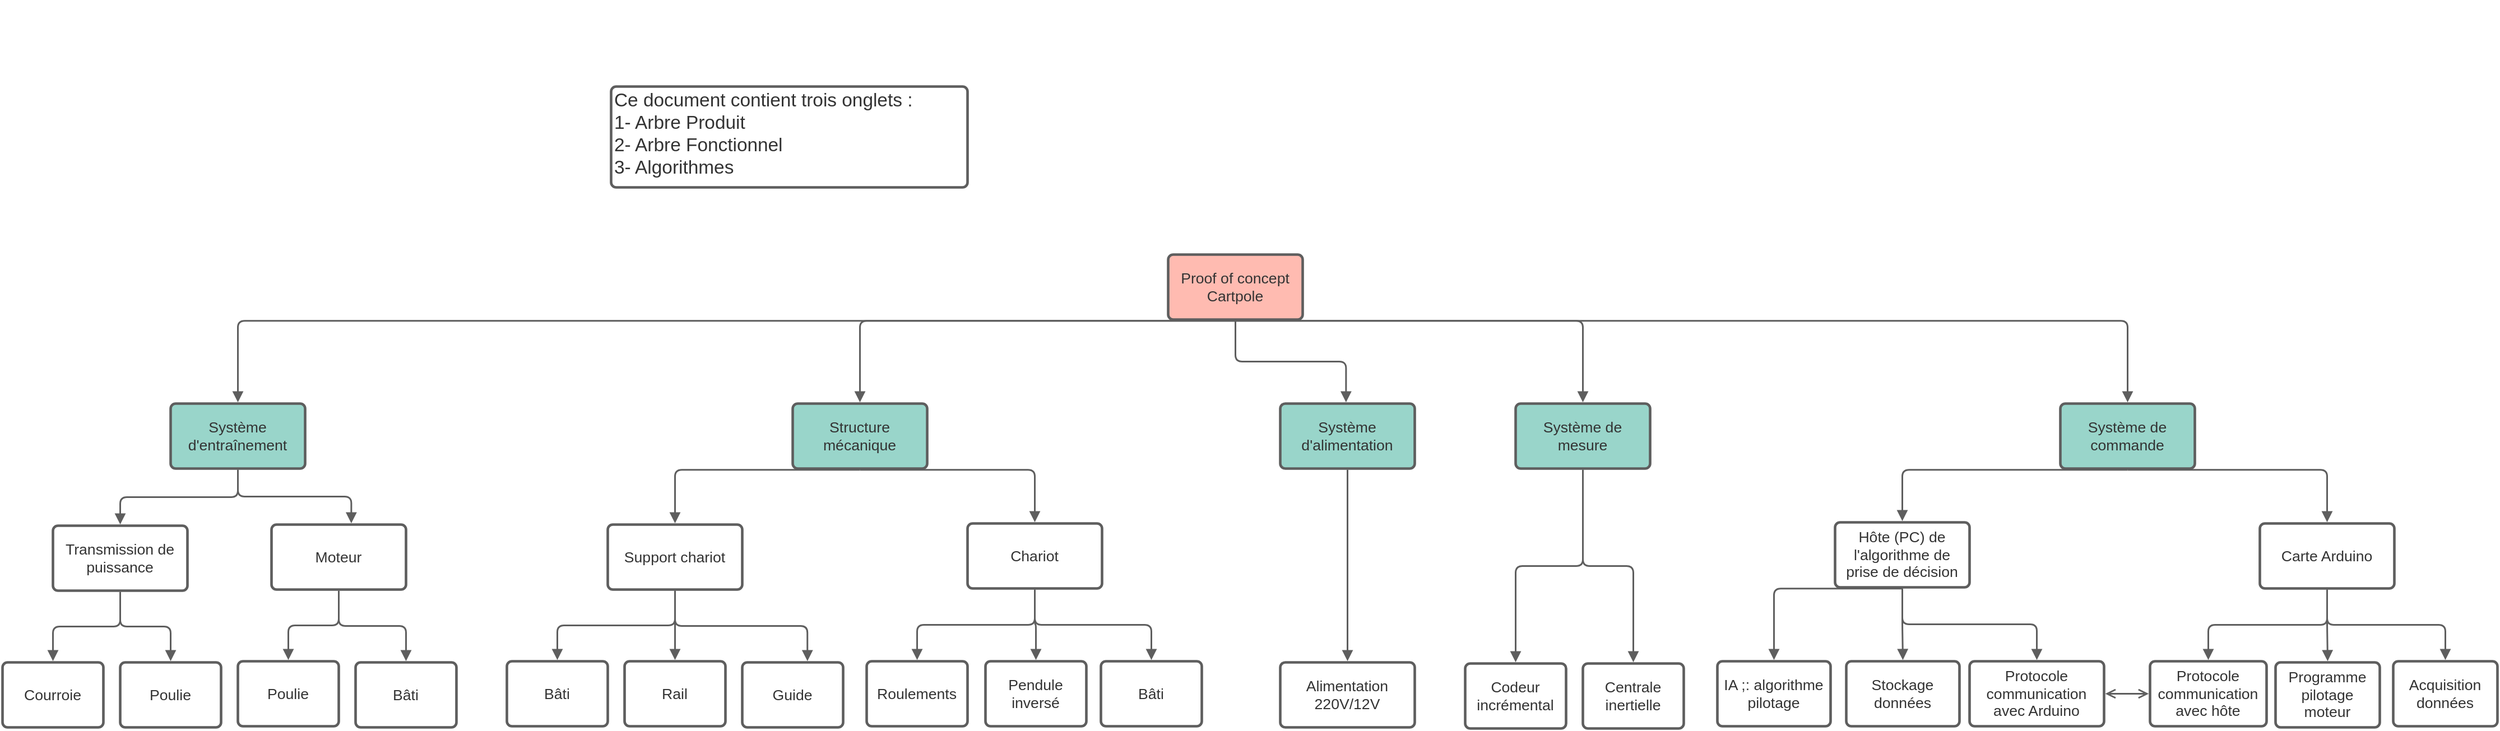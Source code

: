 <mxfile version="22.1.3" type="github">
  <diagram name="Page-1" id="7BLjGXBUdyliq4MovSSP">
    <mxGraphModel dx="3088" dy="1876" grid="1" gridSize="10" guides="1" tooltips="1" connect="1" arrows="1" fold="1" page="1" pageScale="1" pageWidth="827" pageHeight="1169" math="0" shadow="0">
      <root>
        <mxCell id="0" />
        <mxCell id="1" parent="0" />
        <mxCell id="Qnj_m2soqiK7JDTWOIYO-1" value="Proof of concept Cartpole" style="html=1;overflow=block;blockSpacing=1;whiteSpace=wrap;fontSize=13.3;fontColor=#333333;spacing=9;strokeColor=#5e5e5e;strokeOpacity=100;fillOpacity=100;rounded=1;absoluteArcSize=1;arcSize=9;fillColor=#ffbbb1;strokeWidth=2.3;lucidId=SEmLyAKFS_PP;" vertex="1" parent="1">
          <mxGeometry x="-40" y="-28" width="120" height="58" as="geometry" />
        </mxCell>
        <mxCell id="Qnj_m2soqiK7JDTWOIYO-2" value="Structure mécanique" style="html=1;overflow=block;blockSpacing=1;whiteSpace=wrap;fontSize=13.3;fontColor=#333333;spacing=3.8;strokeColor=#5e5e5e;strokeOpacity=100;fillOpacity=100;rounded=1;absoluteArcSize=1;arcSize=9;fillColor=#99d5ca;strokeWidth=2.3;lucidId=CJmLtB2PiDfL;" vertex="1" parent="1">
          <mxGeometry x="-375" y="105" width="120" height="58" as="geometry" />
        </mxCell>
        <mxCell id="Qnj_m2soqiK7JDTWOIYO-3" value="Système de commande " style="html=1;overflow=block;blockSpacing=1;whiteSpace=wrap;fontSize=13.3;fontColor=#333333;spacing=3.8;strokeColor=#5e5e5e;strokeOpacity=100;fillOpacity=100;rounded=1;absoluteArcSize=1;arcSize=9;fillColor=#99d5ca;strokeWidth=2.3;lucidId=jKmLDqzKja1R;" vertex="1" parent="1">
          <mxGeometry x="756" y="105" width="120" height="58" as="geometry" />
        </mxCell>
        <mxCell id="Qnj_m2soqiK7JDTWOIYO-4" value="" style="html=1;jettySize=18;whiteSpace=wrap;fontSize=13;strokeColor=#5E5E5E;strokeWidth=1.5;rounded=1;arcSize=12;edgeStyle=orthogonalEdgeStyle;startArrow=none;endArrow=block;endFill=1;exitX=0.5;exitY=1.019;exitPerimeter=0;entryX=0.5;entryY=-0.019;entryPerimeter=0;lucidId=IKmLIAErpQV_;" edge="1" parent="1" source="Qnj_m2soqiK7JDTWOIYO-2" target="Qnj_m2soqiK7JDTWOIYO-5">
          <mxGeometry width="100" height="100" relative="1" as="geometry">
            <Array as="points" />
          </mxGeometry>
        </mxCell>
        <mxCell id="Qnj_m2soqiK7JDTWOIYO-5" value="Support chariot" style="html=1;overflow=block;blockSpacing=1;whiteSpace=wrap;fontSize=13.3;fontColor=#333333;spacing=3.8;strokeColor=#5e5e5e;strokeOpacity=100;rounded=1;absoluteArcSize=1;arcSize=9;strokeWidth=2.3;lucidId=GLmLsE5H04yd;" vertex="1" parent="1">
          <mxGeometry x="-540" y="213" width="120" height="58" as="geometry" />
        </mxCell>
        <mxCell id="Qnj_m2soqiK7JDTWOIYO-6" value="" style="html=1;jettySize=18;whiteSpace=wrap;fontSize=13;strokeColor=#5E5E5E;strokeWidth=1.5;rounded=1;arcSize=12;edgeStyle=orthogonalEdgeStyle;startArrow=none;endArrow=block;endFill=1;exitX=0.5;exitY=1.019;exitPerimeter=0;entryX=0.5;entryY=-0.019;entryPerimeter=0;lucidId=NVmLcWgQb0oi;" edge="1" parent="1" source="Qnj_m2soqiK7JDTWOIYO-1" target="Qnj_m2soqiK7JDTWOIYO-7">
          <mxGeometry width="100" height="100" relative="1" as="geometry">
            <Array as="points" />
          </mxGeometry>
        </mxCell>
        <mxCell id="Qnj_m2soqiK7JDTWOIYO-7" value="Système de mesure" style="html=1;overflow=block;blockSpacing=1;whiteSpace=wrap;fontSize=13.3;fontColor=#333333;spacing=3.8;strokeColor=#5e5e5e;strokeOpacity=100;fillOpacity=100;rounded=1;absoluteArcSize=1;arcSize=9;fillColor=#99d5ca;strokeWidth=2.3;lucidId=1VmLZTugK-QK;" vertex="1" parent="1">
          <mxGeometry x="270" y="105" width="120" height="58" as="geometry" />
        </mxCell>
        <mxCell id="Qnj_m2soqiK7JDTWOIYO-8" value="" style="html=1;jettySize=18;whiteSpace=wrap;fontSize=13;strokeColor=#5E5E5E;strokeWidth=1.5;rounded=1;arcSize=12;edgeStyle=orthogonalEdgeStyle;startArrow=none;endArrow=block;endFill=1;exitX=0.5;exitY=1.019;exitPerimeter=0;entryX=0.5;entryY=-0.019;entryPerimeter=0;lucidId=dZmLgpXvTfW3;" edge="1" parent="1" source="Qnj_m2soqiK7JDTWOIYO-5" target="Qnj_m2soqiK7JDTWOIYO-9">
          <mxGeometry width="100" height="100" relative="1" as="geometry">
            <Array as="points" />
          </mxGeometry>
        </mxCell>
        <mxCell id="Qnj_m2soqiK7JDTWOIYO-9" value="Bâti" style="html=1;overflow=block;blockSpacing=1;whiteSpace=wrap;fontSize=13.3;fontColor=#333333;spacing=3.8;strokeColor=#5e5e5e;strokeOpacity=100;rounded=1;absoluteArcSize=1;arcSize=9;strokeWidth=2.3;lucidId=sZmLKDTEv1Ql;" vertex="1" parent="1">
          <mxGeometry x="-630" y="335" width="90" height="58" as="geometry" />
        </mxCell>
        <mxCell id="Qnj_m2soqiK7JDTWOIYO-10" value="" style="html=1;jettySize=18;whiteSpace=wrap;fontSize=13;strokeColor=#5E5E5E;strokeWidth=1.5;rounded=1;arcSize=12;edgeStyle=orthogonalEdgeStyle;startArrow=none;endArrow=block;endFill=1;exitX=0.5;exitY=1.019;exitPerimeter=0;entryX=0.5;entryY=-0.019;entryPerimeter=0;lucidId=02mL3pdMR~Qv;" edge="1" parent="1" source="Qnj_m2soqiK7JDTWOIYO-5" target="Qnj_m2soqiK7JDTWOIYO-11">
          <mxGeometry width="100" height="100" relative="1" as="geometry">
            <Array as="points" />
          </mxGeometry>
        </mxCell>
        <mxCell id="Qnj_m2soqiK7JDTWOIYO-11" value="Rail" style="html=1;overflow=block;blockSpacing=1;whiteSpace=wrap;fontSize=13.3;fontColor=#333333;spacing=3.8;strokeColor=#5e5e5e;strokeOpacity=100;rounded=1;absoluteArcSize=1;arcSize=9;strokeWidth=2.3;lucidId=32mLXKA_6xDa;" vertex="1" parent="1">
          <mxGeometry x="-525" y="335" width="90" height="58" as="geometry" />
        </mxCell>
        <mxCell id="Qnj_m2soqiK7JDTWOIYO-12" value="Chariot" style="html=1;overflow=block;blockSpacing=1;whiteSpace=wrap;fontSize=13.3;fontColor=#333333;spacing=3.8;strokeColor=#5e5e5e;strokeOpacity=100;rounded=1;absoluteArcSize=1;arcSize=9;strokeWidth=2.3;lucidId=95mLVGMSVDnb;" vertex="1" parent="1">
          <mxGeometry x="-219" y="212" width="120" height="58" as="geometry" />
        </mxCell>
        <mxCell id="Qnj_m2soqiK7JDTWOIYO-13" value="" style="html=1;jettySize=18;whiteSpace=wrap;fontSize=13;strokeColor=#5E5E5E;strokeWidth=1.5;rounded=1;arcSize=12;edgeStyle=orthogonalEdgeStyle;startArrow=none;endArrow=block;endFill=1;exitX=0.5;exitY=1.019;exitPerimeter=0;entryX=0.5;entryY=-0.019;entryPerimeter=0;lucidId=C6mLfmtAfFzF;" edge="1" parent="1" source="Qnj_m2soqiK7JDTWOIYO-2" target="Qnj_m2soqiK7JDTWOIYO-12">
          <mxGeometry width="100" height="100" relative="1" as="geometry">
            <Array as="points" />
          </mxGeometry>
        </mxCell>
        <mxCell id="Qnj_m2soqiK7JDTWOIYO-14" value="Pendule&#xa;inversé" style="html=1;overflow=block;blockSpacing=1;whiteSpace=wrap;fontSize=13.3;fontColor=#333333;spacing=3.8;strokeColor=#5e5e5e;strokeOpacity=100;rounded=1;absoluteArcSize=1;arcSize=9;strokeWidth=2.3;lucidId=y9mL8eVfesay;" vertex="1" parent="1">
          <mxGeometry x="-203" y="335" width="90" height="58" as="geometry" />
        </mxCell>
        <mxCell id="Qnj_m2soqiK7JDTWOIYO-15" value="Roulements" style="html=1;overflow=block;blockSpacing=1;whiteSpace=wrap;fontSize=13.3;fontColor=#333333;spacing=3.8;strokeColor=#5e5e5e;strokeOpacity=100;rounded=1;absoluteArcSize=1;arcSize=9;strokeWidth=2.3;lucidId=._mLiXmW~b3E;" vertex="1" parent="1">
          <mxGeometry x="-309" y="335" width="90" height="58" as="geometry" />
        </mxCell>
        <mxCell id="Qnj_m2soqiK7JDTWOIYO-16" value="" style="html=1;jettySize=18;whiteSpace=wrap;fontSize=13;strokeColor=#5E5E5E;strokeWidth=1.5;rounded=1;arcSize=12;edgeStyle=orthogonalEdgeStyle;startArrow=none;endArrow=block;endFill=1;exitX=0.5;exitY=1.019;exitPerimeter=0;entryX=0.5;entryY=-0.019;entryPerimeter=0;lucidId=8bnLVB2HmmVz;" edge="1" parent="1" source="Qnj_m2soqiK7JDTWOIYO-12" target="Qnj_m2soqiK7JDTWOIYO-14">
          <mxGeometry width="100" height="100" relative="1" as="geometry">
            <Array as="points" />
          </mxGeometry>
        </mxCell>
        <mxCell id="Qnj_m2soqiK7JDTWOIYO-17" value="" style="html=1;jettySize=18;whiteSpace=wrap;fontSize=13;strokeColor=#5E5E5E;strokeWidth=1.5;rounded=1;arcSize=12;edgeStyle=orthogonalEdgeStyle;startArrow=none;endArrow=block;endFill=1;exitX=0.5;exitY=1.019;exitPerimeter=0;entryX=0.5;entryY=-0.019;entryPerimeter=0;lucidId=fdnLkUbWMK8e;" edge="1" parent="1" source="Qnj_m2soqiK7JDTWOIYO-12" target="Qnj_m2soqiK7JDTWOIYO-15">
          <mxGeometry width="100" height="100" relative="1" as="geometry">
            <Array as="points" />
          </mxGeometry>
        </mxCell>
        <mxCell id="Qnj_m2soqiK7JDTWOIYO-18" value="Système d&#39;alimentation" style="html=1;overflow=block;blockSpacing=1;whiteSpace=wrap;fontSize=13.3;fontColor=#333333;spacing=3.8;strokeColor=#5e5e5e;strokeOpacity=100;fillOpacity=100;rounded=1;absoluteArcSize=1;arcSize=9;fillColor=#99d5ca;strokeWidth=2.3;lucidId=JfnLsmTILN3E;" vertex="1" parent="1">
          <mxGeometry x="60" y="105" width="120" height="58" as="geometry" />
        </mxCell>
        <mxCell id="Qnj_m2soqiK7JDTWOIYO-19" value="Alimentation 220V/12V" style="html=1;overflow=block;blockSpacing=1;whiteSpace=wrap;fontSize=13.3;fontColor=#333333;spacing=3.8;strokeColor=#5e5e5e;strokeOpacity=100;rounded=1;absoluteArcSize=1;arcSize=9;strokeWidth=2.3;lucidId=TpnL15KTdSQ6;" vertex="1" parent="1">
          <mxGeometry x="60" y="336" width="120" height="58" as="geometry" />
        </mxCell>
        <mxCell id="Qnj_m2soqiK7JDTWOIYO-20" value="" style="html=1;jettySize=18;whiteSpace=wrap;fontSize=13;strokeColor=#5E5E5E;strokeWidth=1.5;rounded=1;arcSize=12;edgeStyle=orthogonalEdgeStyle;startArrow=none;endArrow=block;endFill=1;exitX=0.5;exitY=1.019;exitPerimeter=0;entryX=0.5;entryY=-0.019;entryPerimeter=0;lucidId=fqnL482GcBRr;" edge="1" parent="1" source="Qnj_m2soqiK7JDTWOIYO-18" target="Qnj_m2soqiK7JDTWOIYO-19">
          <mxGeometry width="100" height="100" relative="1" as="geometry">
            <Array as="points" />
          </mxGeometry>
        </mxCell>
        <mxCell id="Qnj_m2soqiK7JDTWOIYO-21" value="Codeur incrémental" style="html=1;overflow=block;blockSpacing=1;whiteSpace=wrap;fontSize=13.3;fontColor=#333333;spacing=3.8;strokeColor=#5e5e5e;strokeOpacity=100;rounded=1;absoluteArcSize=1;arcSize=9;strokeWidth=2.3;lucidId=ztnLnc.RVtSN;" vertex="1" parent="1">
          <mxGeometry x="225" y="337" width="90" height="58" as="geometry" />
        </mxCell>
        <mxCell id="Qnj_m2soqiK7JDTWOIYO-22" value="Centrale &#xa;inertielle" style="html=1;overflow=block;blockSpacing=1;whiteSpace=wrap;fontSize=13.3;fontColor=#333333;spacing=3.8;strokeColor=#5e5e5e;strokeOpacity=100;rounded=1;absoluteArcSize=1;arcSize=9;strokeWidth=2.3;lucidId=QwnLIi_5VdoO;" vertex="1" parent="1">
          <mxGeometry x="330" y="337" width="90" height="58" as="geometry" />
        </mxCell>
        <mxCell id="Qnj_m2soqiK7JDTWOIYO-23" value="" style="html=1;jettySize=18;whiteSpace=wrap;fontSize=13;strokeColor=#5E5E5E;strokeWidth=1.5;rounded=1;arcSize=12;edgeStyle=orthogonalEdgeStyle;startArrow=none;endArrow=block;endFill=1;exitX=0.5;exitY=1.019;exitPerimeter=0;entryX=0.5;entryY=-0.019;entryPerimeter=0;lucidId=5OnLFq-rZeIu;" edge="1" parent="1" source="Qnj_m2soqiK7JDTWOIYO-3" target="Qnj_m2soqiK7JDTWOIYO-24">
          <mxGeometry width="100" height="100" relative="1" as="geometry">
            <Array as="points" />
          </mxGeometry>
        </mxCell>
        <mxCell id="Qnj_m2soqiK7JDTWOIYO-24" value="Hôte (PC) de l&#39;algorithme de prise de décision" style="html=1;overflow=block;blockSpacing=1;whiteSpace=wrap;fontSize=13.3;fontColor=#333333;spacing=3.8;strokeColor=#5e5e5e;strokeOpacity=100;rounded=1;absoluteArcSize=1;arcSize=9;strokeWidth=2.3;lucidId=8OnLAFoK_3RJ;" vertex="1" parent="1">
          <mxGeometry x="555" y="211" width="120" height="58" as="geometry" />
        </mxCell>
        <mxCell id="Qnj_m2soqiK7JDTWOIYO-25" value="" style="html=1;jettySize=18;whiteSpace=wrap;fontSize=13;strokeColor=#5E5E5E;strokeWidth=1.5;rounded=1;arcSize=12;edgeStyle=orthogonalEdgeStyle;startArrow=none;endArrow=block;endFill=1;exitX=0.5;exitY=1.019;exitPerimeter=0;entryX=0.5;entryY=-0.019;entryPerimeter=0;lucidId=pPnLKWiweVVf;" edge="1" parent="1" source="Qnj_m2soqiK7JDTWOIYO-24" target="Qnj_m2soqiK7JDTWOIYO-27">
          <mxGeometry width="100" height="100" relative="1" as="geometry">
            <Array as="points" />
          </mxGeometry>
        </mxCell>
        <mxCell id="Qnj_m2soqiK7JDTWOIYO-26" value="Carte Arduino" style="html=1;overflow=block;blockSpacing=1;whiteSpace=wrap;fontSize=13.3;fontColor=#333333;spacing=3.8;strokeColor=#5e5e5e;strokeOpacity=100;rounded=1;absoluteArcSize=1;arcSize=9;strokeWidth=2.3;lucidId=DOrNWO2Gugbq;" vertex="1" parent="1">
          <mxGeometry x="934" y="212" width="120" height="58" as="geometry" />
        </mxCell>
        <mxCell id="Qnj_m2soqiK7JDTWOIYO-27" value="IA ;: algorithme&#xa;pilotage" style="html=1;overflow=block;blockSpacing=1;whiteSpace=wrap;fontSize=13.3;fontColor=#333333;spacing=3.8;strokeColor=#5e5e5e;strokeOpacity=100;rounded=1;absoluteArcSize=1;arcSize=9;strokeWidth=2.3;lucidId=LOrNgxDJ_Wo4;" vertex="1" parent="1">
          <mxGeometry x="450" y="335" width="101" height="58" as="geometry" />
        </mxCell>
        <mxCell id="Qnj_m2soqiK7JDTWOIYO-28" value="" style="html=1;jettySize=18;whiteSpace=wrap;fontSize=13;strokeColor=#5E5E5E;strokeWidth=1.5;rounded=1;arcSize=12;edgeStyle=orthogonalEdgeStyle;startArrow=none;endArrow=block;endFill=1;exitX=0.5;exitY=1.019;exitPerimeter=0;entryX=0.5;entryY=-0.019;entryPerimeter=0;lucidId=8OrNrbukbvSg;" edge="1" parent="1" source="Qnj_m2soqiK7JDTWOIYO-3" target="Qnj_m2soqiK7JDTWOIYO-26">
          <mxGeometry width="100" height="100" relative="1" as="geometry">
            <Array as="points" />
          </mxGeometry>
        </mxCell>
        <mxCell id="Qnj_m2soqiK7JDTWOIYO-29" value="Ce document contient trois  onglets :&#xa;1- Arbre Produit&#xa;2- Arbre Fonctionnel&#xa;3- Algorithmes" style="html=1;overflow=block;blockSpacing=1;whiteSpace=wrap;fontSize=16.7;fontColor=#333333;align=left;spacing=3.8;verticalAlign=top;strokeColor=#5e5e5e;strokeOpacity=100;rounded=1;absoluteArcSize=1;arcSize=9;strokeWidth=2.3;lucidId=wgtNpKJ.OF2J;" vertex="1" parent="1">
          <mxGeometry x="-537" y="-178" width="318" height="90" as="geometry" />
        </mxCell>
        <mxCell id="Qnj_m2soqiK7JDTWOIYO-30" value="" style="html=1;overflow=block;blockSpacing=1;whiteSpace=wrap;shape=image;fontSize=13;spacing=0;strokeColor=none;strokeOpacity=100;strokeWidth=0;image=https://images.lucid.app/images/9e2dfb7e-1cb4-4f32-b1c7-7e8365a5673b/content;imageAspect=0;lucidId=PstN.60BKrWC;" vertex="1" parent="1">
          <mxGeometry x="-100" y="-255" width="248" height="210" as="geometry" />
        </mxCell>
        <mxCell id="Qnj_m2soqiK7JDTWOIYO-31" value="Programme pilotage moteur" style="html=1;overflow=block;blockSpacing=1;whiteSpace=wrap;fontSize=13.3;fontColor=#333333;spacing=3.8;strokeColor=#5e5e5e;strokeOpacity=100;rounded=1;absoluteArcSize=1;arcSize=9;strokeWidth=2.3;lucidId=YHtN3ex4WL1w;" vertex="1" parent="1">
          <mxGeometry x="948" y="336" width="93" height="58" as="geometry" />
        </mxCell>
        <mxCell id="Qnj_m2soqiK7JDTWOIYO-32" value="" style="html=1;jettySize=18;whiteSpace=wrap;fontSize=13;strokeColor=#5E5E5E;strokeWidth=1.5;rounded=1;arcSize=12;edgeStyle=orthogonalEdgeStyle;startArrow=none;endArrow=block;endFill=1;exitX=0.5;exitY=1.019;exitPerimeter=0;entryX=0.5;entryY=-0.019;entryPerimeter=0;lucidId=_HtNEIS1175i;" edge="1" parent="1" source="Qnj_m2soqiK7JDTWOIYO-26" target="Qnj_m2soqiK7JDTWOIYO-31">
          <mxGeometry width="100" height="100" relative="1" as="geometry">
            <Array as="points" />
          </mxGeometry>
        </mxCell>
        <mxCell id="Qnj_m2soqiK7JDTWOIYO-33" value="Stockage  données" style="html=1;overflow=block;blockSpacing=1;whiteSpace=wrap;fontSize=13.3;fontColor=#333333;spacing=3.8;strokeColor=#5e5e5e;strokeOpacity=100;rounded=1;absoluteArcSize=1;arcSize=9;strokeWidth=2.3;lucidId=hKtN~vOLmSg6;" vertex="1" parent="1">
          <mxGeometry x="565" y="335" width="101" height="58" as="geometry" />
        </mxCell>
        <mxCell id="Qnj_m2soqiK7JDTWOIYO-34" value="Acquisition  données" style="html=1;overflow=block;blockSpacing=1;whiteSpace=wrap;fontSize=13.3;fontColor=#333333;spacing=3.8;strokeColor=#5e5e5e;strokeOpacity=100;rounded=1;absoluteArcSize=1;arcSize=9;strokeWidth=2.3;lucidId=QKtNxnZ173P~;" vertex="1" parent="1">
          <mxGeometry x="1053" y="335" width="93" height="58" as="geometry" />
        </mxCell>
        <mxCell id="Qnj_m2soqiK7JDTWOIYO-35" value="" style="html=1;jettySize=18;whiteSpace=wrap;fontSize=13;strokeColor=#5E5E5E;strokeWidth=1.5;rounded=1;arcSize=12;edgeStyle=orthogonalEdgeStyle;startArrow=none;endArrow=block;endFill=1;exitX=0.5;exitY=1.019;exitPerimeter=0;entryX=0.5;entryY=-0.019;entryPerimeter=0;lucidId=5KtNtNKuyIzU;" edge="1" parent="1" source="Qnj_m2soqiK7JDTWOIYO-24" target="Qnj_m2soqiK7JDTWOIYO-33">
          <mxGeometry width="100" height="100" relative="1" as="geometry">
            <Array as="points" />
          </mxGeometry>
        </mxCell>
        <mxCell id="Qnj_m2soqiK7JDTWOIYO-36" value="" style="html=1;jettySize=18;whiteSpace=wrap;fontSize=13;strokeColor=#5E5E5E;strokeWidth=1.5;rounded=1;arcSize=12;edgeStyle=orthogonalEdgeStyle;startArrow=none;endArrow=block;endFill=1;exitX=0.5;exitY=1.019;exitPerimeter=0;entryX=0.5;entryY=-0.019;entryPerimeter=0;lucidId=8KtNmY7QEUAH;" edge="1" parent="1" source="Qnj_m2soqiK7JDTWOIYO-26" target="Qnj_m2soqiK7JDTWOIYO-34">
          <mxGeometry width="100" height="100" relative="1" as="geometry">
            <Array as="points" />
          </mxGeometry>
        </mxCell>
        <mxCell id="Qnj_m2soqiK7JDTWOIYO-37" value="Protocole communication&#xa;avec Arduino" style="html=1;overflow=block;blockSpacing=1;whiteSpace=wrap;fontSize=13.3;fontColor=#333333;spacing=3.8;strokeColor=#5e5e5e;strokeOpacity=100;rounded=1;absoluteArcSize=1;arcSize=9;strokeWidth=2.3;lucidId=OLtN~BfaKWDv;" vertex="1" parent="1">
          <mxGeometry x="675" y="335" width="120" height="58" as="geometry" />
        </mxCell>
        <mxCell id="Qnj_m2soqiK7JDTWOIYO-38" value="" style="html=1;jettySize=18;whiteSpace=wrap;fontSize=13;strokeColor=#5E5E5E;strokeWidth=1.5;rounded=1;arcSize=12;edgeStyle=orthogonalEdgeStyle;startArrow=none;endArrow=block;endFill=1;exitX=0.5;exitY=1.019;exitPerimeter=0;entryX=0.5;entryY=-0.019;entryPerimeter=0;lucidId=IPtNy5x4gGQg;" edge="1" parent="1" source="Qnj_m2soqiK7JDTWOIYO-7" target="Qnj_m2soqiK7JDTWOIYO-22">
          <mxGeometry width="100" height="100" relative="1" as="geometry">
            <Array as="points" />
          </mxGeometry>
        </mxCell>
        <mxCell id="Qnj_m2soqiK7JDTWOIYO-39" value="" style="html=1;jettySize=18;whiteSpace=wrap;fontSize=13;strokeColor=#5E5E5E;strokeWidth=1.5;rounded=1;arcSize=12;edgeStyle=orthogonalEdgeStyle;startArrow=none;endArrow=block;endFill=1;exitX=0.5;exitY=1.019;exitPerimeter=0;entryX=0.5;entryY=-0.019;entryPerimeter=0;lucidId=NPtNmqes3mx-;" edge="1" parent="1" source="Qnj_m2soqiK7JDTWOIYO-7" target="Qnj_m2soqiK7JDTWOIYO-21">
          <mxGeometry width="100" height="100" relative="1" as="geometry">
            <Array as="points" />
          </mxGeometry>
        </mxCell>
        <mxCell id="Qnj_m2soqiK7JDTWOIYO-40" value="Système d&#39;entraînement" style="html=1;overflow=block;blockSpacing=1;whiteSpace=wrap;fontSize=13.3;fontColor=#333333;spacing=3.8;strokeColor=#5e5e5e;strokeOpacity=100;fillOpacity=100;rounded=1;absoluteArcSize=1;arcSize=9;fillColor=#99d5ca;strokeWidth=2.3;lucidId=ZStNKWHyQfOH;" vertex="1" parent="1">
          <mxGeometry x="-930" y="105" width="120" height="58" as="geometry" />
        </mxCell>
        <mxCell id="Qnj_m2soqiK7JDTWOIYO-41" value="Moteur" style="html=1;overflow=block;blockSpacing=1;whiteSpace=wrap;fontSize=13.3;fontColor=#333333;spacing=3.8;strokeColor=#5e5e5e;strokeOpacity=100;rounded=1;absoluteArcSize=1;arcSize=9;strokeWidth=2.3;lucidId=bUtNt9O-Iqeu;" vertex="1" parent="1">
          <mxGeometry x="-840" y="213" width="120" height="58" as="geometry" />
        </mxCell>
        <mxCell id="Qnj_m2soqiK7JDTWOIYO-42" value="Transmission de puissance" style="html=1;overflow=block;blockSpacing=1;whiteSpace=wrap;fontSize=13.3;fontColor=#333333;spacing=3.8;strokeColor=#5e5e5e;strokeOpacity=100;rounded=1;absoluteArcSize=1;arcSize=9;strokeWidth=2.3;lucidId=IUtN1zkQTP-d;" vertex="1" parent="1">
          <mxGeometry x="-1035" y="214" width="120" height="58" as="geometry" />
        </mxCell>
        <mxCell id="Qnj_m2soqiK7JDTWOIYO-43" value="Poulie" style="html=1;overflow=block;blockSpacing=1;whiteSpace=wrap;fontSize=13.3;fontColor=#333333;spacing=3.8;strokeColor=#5e5e5e;strokeOpacity=100;rounded=1;absoluteArcSize=1;arcSize=9;strokeWidth=2.3;lucidId=MUtNPp8dY9__;" vertex="1" parent="1">
          <mxGeometry x="-975" y="336" width="90" height="58" as="geometry" />
        </mxCell>
        <mxCell id="Qnj_m2soqiK7JDTWOIYO-44" value="Courroie" style="html=1;overflow=block;blockSpacing=1;whiteSpace=wrap;fontSize=13.3;fontColor=#333333;spacing=3.8;strokeColor=#5e5e5e;strokeOpacity=100;rounded=1;absoluteArcSize=1;arcSize=9;strokeWidth=2.3;lucidId=RUtN2ACx5~fK;" vertex="1" parent="1">
          <mxGeometry x="-1080" y="336" width="90" height="58" as="geometry" />
        </mxCell>
        <mxCell id="Qnj_m2soqiK7JDTWOIYO-45" value="" style="html=1;jettySize=18;whiteSpace=wrap;fontSize=13;strokeColor=#5E5E5E;strokeWidth=1.5;rounded=1;arcSize=12;edgeStyle=orthogonalEdgeStyle;startArrow=none;endArrow=block;endFill=1;exitX=0.5;exitY=1.019;exitPerimeter=0;entryX=0.5;entryY=-0.019;entryPerimeter=0;lucidId=BWtNzplgd6qp;" edge="1" parent="1" source="Qnj_m2soqiK7JDTWOIYO-12" target="Qnj_m2soqiK7JDTWOIYO-47">
          <mxGeometry width="100" height="100" relative="1" as="geometry">
            <Array as="points" />
          </mxGeometry>
        </mxCell>
        <mxCell id="Qnj_m2soqiK7JDTWOIYO-46" value="" style="html=1;jettySize=18;whiteSpace=wrap;fontSize=13;strokeColor=#5E5E5E;strokeWidth=1.5;rounded=1;arcSize=12;edgeStyle=orthogonalEdgeStyle;startArrow=none;endArrow=block;endFill=1;exitX=0.5;exitY=1.019;exitPerimeter=0;entryX=0.593;entryY=-0.019;entryPerimeter=0;lucidId=6WtNmBlZHmUR;" edge="1" parent="1" source="Qnj_m2soqiK7JDTWOIYO-40" target="Qnj_m2soqiK7JDTWOIYO-41">
          <mxGeometry width="100" height="100" relative="1" as="geometry">
            <Array as="points" />
          </mxGeometry>
        </mxCell>
        <mxCell id="Qnj_m2soqiK7JDTWOIYO-47" value="Bâti" style="html=1;overflow=block;blockSpacing=1;whiteSpace=wrap;fontSize=13.3;fontColor=#333333;spacing=3.8;strokeColor=#5e5e5e;strokeOpacity=100;rounded=1;absoluteArcSize=1;arcSize=9;strokeWidth=2.3;lucidId=eXtNwGZxxadQ;" vertex="1" parent="1">
          <mxGeometry x="-100" y="335" width="90" height="58" as="geometry" />
        </mxCell>
        <mxCell id="Qnj_m2soqiK7JDTWOIYO-48" value="" style="html=1;jettySize=18;whiteSpace=wrap;fontSize=13;strokeColor=#5E5E5E;strokeWidth=1.5;rounded=1;arcSize=12;edgeStyle=orthogonalEdgeStyle;startArrow=none;endArrow=block;endFill=1;exitX=0.5;exitY=1.019;exitPerimeter=0;entryX=0.5;entryY=-0.019;entryPerimeter=0;lucidId=CXtNXv2Abs1v;" edge="1" parent="1" source="Qnj_m2soqiK7JDTWOIYO-40" target="Qnj_m2soqiK7JDTWOIYO-42">
          <mxGeometry width="100" height="100" relative="1" as="geometry">
            <Array as="points" />
          </mxGeometry>
        </mxCell>
        <mxCell id="Qnj_m2soqiK7JDTWOIYO-49" value="" style="html=1;jettySize=18;whiteSpace=wrap;fontSize=13;strokeColor=#5E5E5E;strokeWidth=1.5;rounded=1;arcSize=12;edgeStyle=orthogonalEdgeStyle;startArrow=none;endArrow=block;endFill=1;exitX=0.5;exitY=1.019;exitPerimeter=0;entryX=0.5;entryY=-0.019;entryPerimeter=0;lucidId=MXtN.TLEvIJP;" edge="1" parent="1" source="Qnj_m2soqiK7JDTWOIYO-42" target="Qnj_m2soqiK7JDTWOIYO-43">
          <mxGeometry width="100" height="100" relative="1" as="geometry">
            <Array as="points" />
          </mxGeometry>
        </mxCell>
        <mxCell id="Qnj_m2soqiK7JDTWOIYO-50" value="" style="html=1;jettySize=18;whiteSpace=wrap;fontSize=13;strokeColor=#5E5E5E;strokeWidth=1.5;rounded=1;arcSize=12;edgeStyle=orthogonalEdgeStyle;startArrow=none;endArrow=block;endFill=1;exitX=0.5;exitY=1.019;exitPerimeter=0;entryX=0.5;entryY=-0.019;entryPerimeter=0;lucidId=QXtNCBfw9CPg;" edge="1" parent="1" source="Qnj_m2soqiK7JDTWOIYO-42" target="Qnj_m2soqiK7JDTWOIYO-44">
          <mxGeometry width="100" height="100" relative="1" as="geometry">
            <Array as="points" />
          </mxGeometry>
        </mxCell>
        <mxCell id="Qnj_m2soqiK7JDTWOIYO-51" value="Bâti" style="html=1;overflow=block;blockSpacing=1;whiteSpace=wrap;fontSize=13.3;fontColor=#333333;spacing=3.8;strokeColor=#5e5e5e;strokeOpacity=100;rounded=1;absoluteArcSize=1;arcSize=9;strokeWidth=2.3;lucidId=LZtNkYEBggpf;" vertex="1" parent="1">
          <mxGeometry x="-765" y="336" width="90" height="58" as="geometry" />
        </mxCell>
        <mxCell id="Qnj_m2soqiK7JDTWOIYO-52" value="" style="html=1;jettySize=18;whiteSpace=wrap;fontSize=13;strokeColor=#5E5E5E;strokeWidth=1.5;rounded=1;arcSize=12;edgeStyle=orthogonalEdgeStyle;startArrow=none;endArrow=block;endFill=1;exitX=0.5;exitY=1.019;exitPerimeter=0;entryX=0.5;entryY=-0.019;entryPerimeter=0;lucidId=RZtNb-wIGp2B;" edge="1" parent="1" source="Qnj_m2soqiK7JDTWOIYO-41" target="Qnj_m2soqiK7JDTWOIYO-51">
          <mxGeometry width="100" height="100" relative="1" as="geometry">
            <Array as="points" />
          </mxGeometry>
        </mxCell>
        <mxCell id="Qnj_m2soqiK7JDTWOIYO-53" value="Guide" style="html=1;overflow=block;blockSpacing=1;whiteSpace=wrap;fontSize=13.3;fontColor=#333333;spacing=3.8;strokeColor=#5e5e5e;strokeOpacity=100;rounded=1;absoluteArcSize=1;arcSize=9;strokeWidth=2.3;lucidId=81tNk2zqwIEv;" vertex="1" parent="1">
          <mxGeometry x="-420" y="336" width="90" height="58" as="geometry" />
        </mxCell>
        <mxCell id="Qnj_m2soqiK7JDTWOIYO-54" value="" style="html=1;jettySize=18;whiteSpace=wrap;fontSize=13;strokeColor=#5E5E5E;strokeWidth=1.5;rounded=1;arcSize=12;edgeStyle=orthogonalEdgeStyle;startArrow=none;endArrow=block;endFill=1;exitX=0.5;exitY=1.019;exitPerimeter=0;entryX=0.646;entryY=-0.019;entryPerimeter=0;lucidId=c2tN8tg1pQqF;" edge="1" parent="1" source="Qnj_m2soqiK7JDTWOIYO-5" target="Qnj_m2soqiK7JDTWOIYO-53">
          <mxGeometry width="100" height="100" relative="1" as="geometry">
            <Array as="points" />
          </mxGeometry>
        </mxCell>
        <mxCell id="Qnj_m2soqiK7JDTWOIYO-55" value="" style="html=1;jettySize=18;whiteSpace=wrap;fontSize=13;strokeColor=#5E5E5E;strokeWidth=1.5;rounded=1;arcSize=12;edgeStyle=orthogonalEdgeStyle;startArrow=none;endArrow=block;endFill=1;exitX=0.5;exitY=1.019;exitPerimeter=0;entryX=0.489;entryY=-0.019;entryPerimeter=0;lucidId=X5yN9MfG2M1j;" edge="1" parent="1" source="Qnj_m2soqiK7JDTWOIYO-1" target="Qnj_m2soqiK7JDTWOIYO-18">
          <mxGeometry width="100" height="100" relative="1" as="geometry">
            <Array as="points" />
          </mxGeometry>
        </mxCell>
        <mxCell id="Qnj_m2soqiK7JDTWOIYO-56" value="" style="html=1;jettySize=18;whiteSpace=wrap;fontSize=13;strokeColor=#5E5E5E;strokeWidth=1.5;rounded=1;arcSize=12;edgeStyle=orthogonalEdgeStyle;startArrow=none;endArrow=block;endFill=1;exitX=0.5;exitY=1.019;exitPerimeter=0;entryX=0.5;entryY=-0.019;entryPerimeter=0;lucidId=d6yNVe3BknAE;" edge="1" parent="1" source="Qnj_m2soqiK7JDTWOIYO-1" target="Qnj_m2soqiK7JDTWOIYO-2">
          <mxGeometry width="100" height="100" relative="1" as="geometry">
            <Array as="points" />
          </mxGeometry>
        </mxCell>
        <mxCell id="Qnj_m2soqiK7JDTWOIYO-57" value="" style="html=1;jettySize=18;whiteSpace=wrap;fontSize=13;strokeColor=#5E5E5E;strokeWidth=1.5;rounded=1;arcSize=12;edgeStyle=orthogonalEdgeStyle;startArrow=none;endArrow=block;endFill=1;exitX=0.5;exitY=1.019;exitPerimeter=0;entryX=0.5;entryY=-0.019;entryPerimeter=0;lucidId=s6yN_XOjb41x;" edge="1" parent="1" source="Qnj_m2soqiK7JDTWOIYO-1" target="Qnj_m2soqiK7JDTWOIYO-40">
          <mxGeometry width="100" height="100" relative="1" as="geometry">
            <Array as="points" />
          </mxGeometry>
        </mxCell>
        <mxCell id="Qnj_m2soqiK7JDTWOIYO-58" value="" style="html=1;jettySize=18;whiteSpace=wrap;fontSize=13;strokeColor=#5E5E5E;strokeWidth=1.5;rounded=1;arcSize=12;edgeStyle=orthogonalEdgeStyle;startArrow=none;endArrow=block;endFill=1;exitX=0.5;exitY=1.019;exitPerimeter=0;entryX=0.5;entryY=-0.019;entryPerimeter=0;lucidId=I6yN8J.Y6P2g;" edge="1" parent="1" source="Qnj_m2soqiK7JDTWOIYO-1" target="Qnj_m2soqiK7JDTWOIYO-3">
          <mxGeometry width="100" height="100" relative="1" as="geometry">
            <Array as="points" />
          </mxGeometry>
        </mxCell>
        <mxCell id="Qnj_m2soqiK7JDTWOIYO-59" value="" style="html=1;jettySize=18;whiteSpace=wrap;fontSize=13;strokeColor=#5E5E5E;strokeWidth=1.5;rounded=1;arcSize=12;edgeStyle=orthogonalEdgeStyle;startArrow=none;endArrow=block;endFill=1;exitX=0.5;exitY=1.019;exitPerimeter=0;entryX=0.5;entryY=-0.019;entryPerimeter=0;lucidId=q9yNgrTsRd1p;" edge="1" parent="1" source="Qnj_m2soqiK7JDTWOIYO-24" target="Qnj_m2soqiK7JDTWOIYO-37">
          <mxGeometry width="100" height="100" relative="1" as="geometry">
            <Array as="points" />
          </mxGeometry>
        </mxCell>
        <mxCell id="Qnj_m2soqiK7JDTWOIYO-60" value="Poulie" style="html=1;overflow=block;blockSpacing=1;whiteSpace=wrap;fontSize=13.3;fontColor=#333333;spacing=3.8;strokeColor=#5e5e5e;strokeOpacity=100;rounded=1;absoluteArcSize=1;arcSize=9;strokeWidth=2.3;lucidId=Ox0PX9UAHLoh;" vertex="1" parent="1">
          <mxGeometry x="-870" y="335" width="90" height="58" as="geometry" />
        </mxCell>
        <mxCell id="Qnj_m2soqiK7JDTWOIYO-61" value="" style="html=1;jettySize=18;whiteSpace=wrap;fontSize=13;strokeColor=#5E5E5E;strokeWidth=1.5;rounded=1;arcSize=12;edgeStyle=orthogonalEdgeStyle;startArrow=none;endArrow=block;endFill=1;exitX=0.5;exitY=1.019;exitPerimeter=0;entryX=0.5;entryY=-0.019;entryPerimeter=0;lucidId=aB0PG8lIRR8K;" edge="1" parent="1" source="Qnj_m2soqiK7JDTWOIYO-41" target="Qnj_m2soqiK7JDTWOIYO-60">
          <mxGeometry width="100" height="100" relative="1" as="geometry">
            <Array as="points" />
          </mxGeometry>
        </mxCell>
        <mxCell id="Qnj_m2soqiK7JDTWOIYO-62" value="Protocole communication&#xa;avec hôte" style="html=1;overflow=block;blockSpacing=1;whiteSpace=wrap;fontSize=13.3;fontColor=#333333;spacing=3.8;strokeColor=#5e5e5e;strokeOpacity=100;rounded=1;absoluteArcSize=1;arcSize=9;strokeWidth=2.3;lucidId=ME0P3OWHfoQr;" vertex="1" parent="1">
          <mxGeometry x="836" y="335" width="104" height="58" as="geometry" />
        </mxCell>
        <mxCell id="Qnj_m2soqiK7JDTWOIYO-63" value="" style="html=1;jettySize=18;whiteSpace=wrap;fontSize=13;strokeColor=#5E5E5E;strokeWidth=1.5;rounded=1;arcSize=12;edgeStyle=orthogonalEdgeStyle;startArrow=none;endArrow=block;endFill=1;exitX=0.5;exitY=1.019;exitPerimeter=0;entryX=0.5;entryY=-0.019;entryPerimeter=0;lucidId=aG0PkcRyN9Gy;" edge="1" parent="1" source="Qnj_m2soqiK7JDTWOIYO-26" target="Qnj_m2soqiK7JDTWOIYO-62">
          <mxGeometry width="100" height="100" relative="1" as="geometry">
            <Array as="points" />
          </mxGeometry>
        </mxCell>
        <mxCell id="Qnj_m2soqiK7JDTWOIYO-64" value="" style="html=1;jettySize=18;whiteSpace=wrap;fontSize=13;strokeColor=#5E5E5E;strokeWidth=1.5;rounded=1;arcSize=12;edgeStyle=orthogonalEdgeStyle;startArrow=open;endArrow=open;exitX=1.009;exitY=0.5;exitPerimeter=0;entryX=-0.011;entryY=0.5;entryPerimeter=0;lucidId=i9RwiPSIVO_b;" edge="1" parent="1" source="Qnj_m2soqiK7JDTWOIYO-37" target="Qnj_m2soqiK7JDTWOIYO-62">
          <mxGeometry width="100" height="100" relative="1" as="geometry">
            <Array as="points" />
          </mxGeometry>
        </mxCell>
      </root>
    </mxGraphModel>
  </diagram>
</mxfile>
